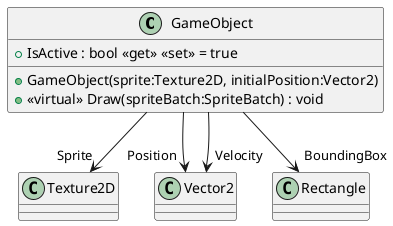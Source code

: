 @startuml
class GameObject {
    + IsActive : bool <<get>> <<set>> = true
    + GameObject(sprite:Texture2D, initialPosition:Vector2)
    + <<virtual>> Draw(spriteBatch:SpriteBatch) : void
}
GameObject --> "Sprite" Texture2D
GameObject --> "Position" Vector2
GameObject --> "Velocity" Vector2
GameObject --> "BoundingBox" Rectangle
@enduml
